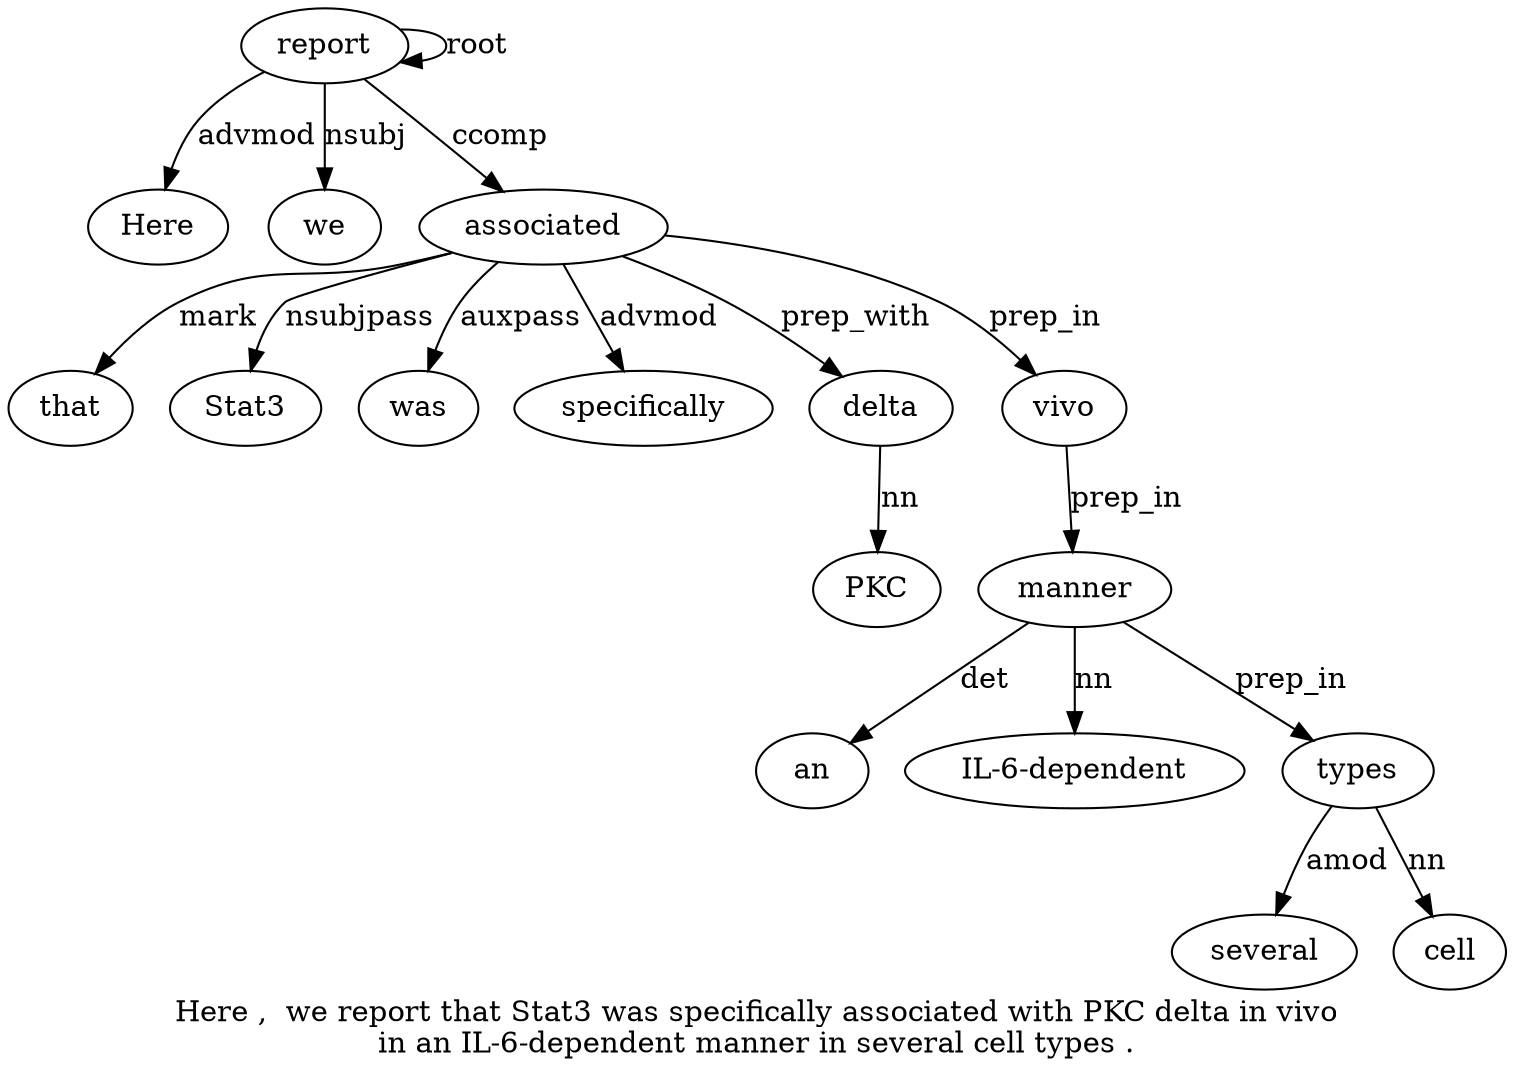 digraph "Here ,  we report that Stat3 was specifically associated with PKC delta in vivo in an IL-6-dependent manner in several cell types ." {
label="Here ,  we report that Stat3 was specifically associated with PKC delta in vivo
in an IL-6-dependent manner in several cell types .";
report4 [style=filled, fillcolor=white, label=report];
Here1 [style=filled, fillcolor=white, label=Here];
report4 -> Here1  [label=advmod];
we3 [style=filled, fillcolor=white, label=we];
report4 -> we3  [label=nsubj];
report4 -> report4  [label=root];
associated9 [style=filled, fillcolor=white, label=associated];
that5 [style=filled, fillcolor=white, label=that];
associated9 -> that5  [label=mark];
Stat36 [style=filled, fillcolor=white, label=Stat3];
associated9 -> Stat36  [label=nsubjpass];
was7 [style=filled, fillcolor=white, label=was];
associated9 -> was7  [label=auxpass];
specifically8 [style=filled, fillcolor=white, label=specifically];
associated9 -> specifically8  [label=advmod];
report4 -> associated9  [label=ccomp];
delta12 [style=filled, fillcolor=white, label=delta];
PKC11 [style=filled, fillcolor=white, label=PKC];
delta12 -> PKC11  [label=nn];
associated9 -> delta12  [label=prep_with];
vivo14 [style=filled, fillcolor=white, label=vivo];
associated9 -> vivo14  [label=prep_in];
manner18 [style=filled, fillcolor=white, label=manner];
an16 [style=filled, fillcolor=white, label=an];
manner18 -> an16  [label=det];
"IL-6-dependent17" [style=filled, fillcolor=white, label="IL-6-dependent"];
manner18 -> "IL-6-dependent17"  [label=nn];
vivo14 -> manner18  [label=prep_in];
types22 [style=filled, fillcolor=white, label=types];
several20 [style=filled, fillcolor=white, label=several];
types22 -> several20  [label=amod];
cell21 [style=filled, fillcolor=white, label=cell];
types22 -> cell21  [label=nn];
manner18 -> types22  [label=prep_in];
}
